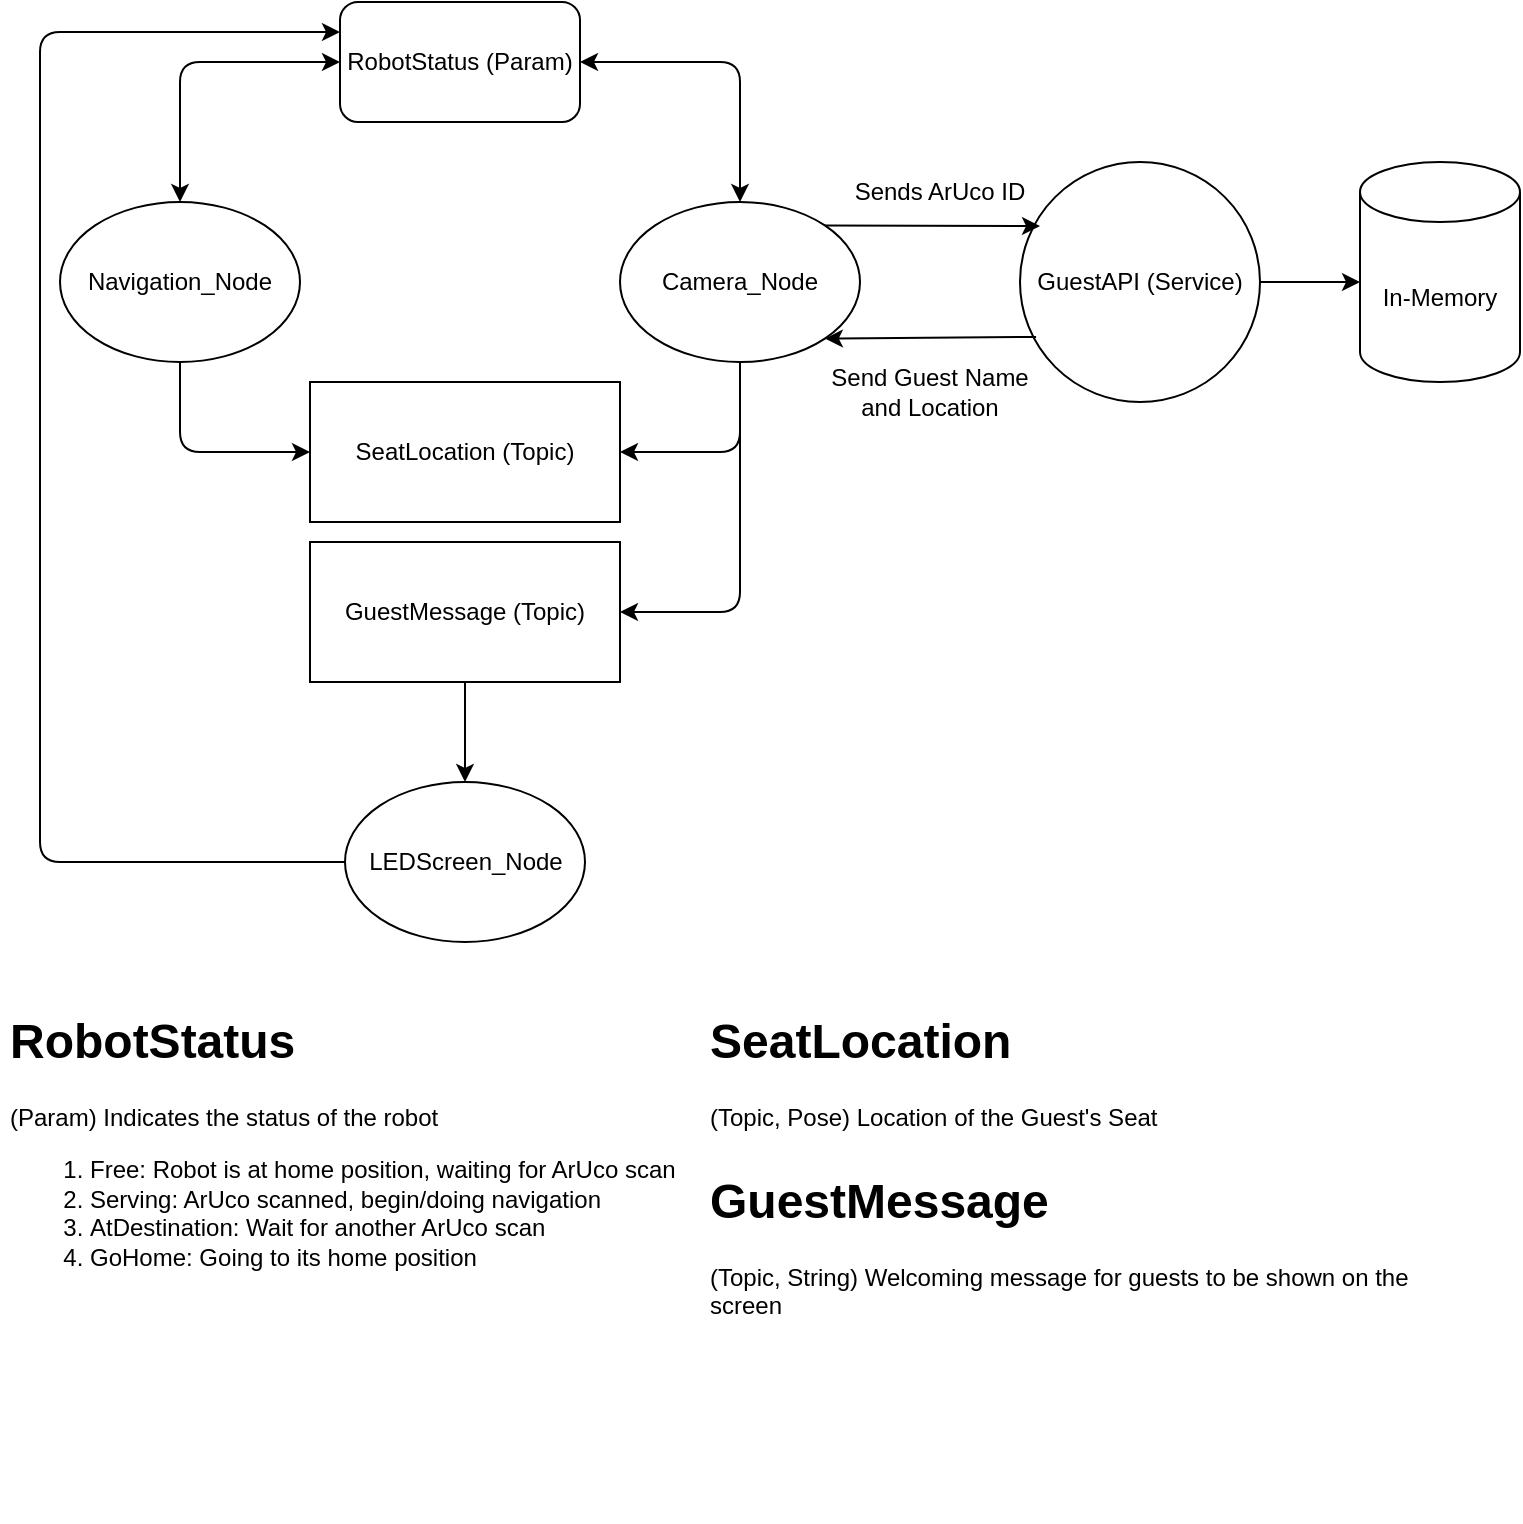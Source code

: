 <mxfile>
    <diagram id="DWDvGTDqUMvaEMkSsFly" name="Page-1">
        <mxGraphModel dx="698" dy="351" grid="1" gridSize="10" guides="1" tooltips="1" connect="1" arrows="1" fold="1" page="1" pageScale="1" pageWidth="850" pageHeight="1100" background="#ffffff" math="0" shadow="0">
            <root>
                <mxCell id="0"/>
                <mxCell id="1" parent="0"/>
                <mxCell id="4" value="Navigation_Node" style="ellipse;whiteSpace=wrap;html=1;" parent="1" vertex="1">
                    <mxGeometry x="90" y="170" width="120" height="80" as="geometry"/>
                </mxCell>
                <mxCell id="5" value="Camera_Node" style="ellipse;whiteSpace=wrap;html=1;" parent="1" vertex="1">
                    <mxGeometry x="370" y="170" width="120" height="80" as="geometry"/>
                </mxCell>
                <mxCell id="7" value="RobotStatus (Param)" style="rounded=1;whiteSpace=wrap;html=1;" parent="1" vertex="1">
                    <mxGeometry x="230" y="70" width="120" height="60" as="geometry"/>
                </mxCell>
                <mxCell id="11" value="" style="endArrow=classic;startArrow=classic;html=1;entryX=0;entryY=0.5;entryDx=0;entryDy=0;exitX=0.5;exitY=0;exitDx=0;exitDy=0;" parent="1" source="4" target="7" edge="1">
                    <mxGeometry width="50" height="50" relative="1" as="geometry">
                        <mxPoint x="230" y="230" as="sourcePoint"/>
                        <mxPoint x="280" y="180" as="targetPoint"/>
                        <Array as="points">
                            <mxPoint x="150" y="100"/>
                        </Array>
                    </mxGeometry>
                </mxCell>
                <mxCell id="12" value="" style="endArrow=classic;startArrow=classic;html=1;entryX=1;entryY=0.5;entryDx=0;entryDy=0;exitX=0.5;exitY=0;exitDx=0;exitDy=0;" parent="1" source="5" target="7" edge="1">
                    <mxGeometry width="50" height="50" relative="1" as="geometry">
                        <mxPoint x="230" y="230" as="sourcePoint"/>
                        <mxPoint x="280" y="180" as="targetPoint"/>
                        <Array as="points">
                            <mxPoint x="430" y="100"/>
                        </Array>
                    </mxGeometry>
                </mxCell>
                <mxCell id="14" value="SeatLocation (Topic)" style="rounded=0;whiteSpace=wrap;html=1;" parent="1" vertex="1">
                    <mxGeometry x="215" y="260" width="155" height="70" as="geometry"/>
                </mxCell>
                <mxCell id="16" value="" style="endArrow=classic;html=1;exitX=0.5;exitY=1;exitDx=0;exitDy=0;entryX=1;entryY=0.5;entryDx=0;entryDy=0;" parent="1" source="5" target="14" edge="1">
                    <mxGeometry width="50" height="50" relative="1" as="geometry">
                        <mxPoint x="360" y="260" as="sourcePoint"/>
                        <mxPoint x="410" y="330" as="targetPoint"/>
                        <Array as="points">
                            <mxPoint x="430" y="295"/>
                        </Array>
                    </mxGeometry>
                </mxCell>
                <mxCell id="18" value="GuestAPI (Service)" style="ellipse;whiteSpace=wrap;html=1;aspect=fixed;" parent="1" vertex="1">
                    <mxGeometry x="570" y="150" width="120" height="120" as="geometry"/>
                </mxCell>
                <mxCell id="22" value="" style="endArrow=classic;html=1;exitX=1;exitY=0;exitDx=0;exitDy=0;" parent="1" source="5" edge="1">
                    <mxGeometry width="50" height="50" relative="1" as="geometry">
                        <mxPoint x="430" y="260" as="sourcePoint"/>
                        <mxPoint x="580" y="182" as="targetPoint"/>
                    </mxGeometry>
                </mxCell>
                <mxCell id="23" value="" style="endArrow=classic;html=1;entryX=1;entryY=1;entryDx=0;entryDy=0;exitX=0.067;exitY=0.729;exitDx=0;exitDy=0;exitPerimeter=0;" parent="1" source="18" target="5" edge="1">
                    <mxGeometry width="50" height="50" relative="1" as="geometry">
                        <mxPoint x="590" y="290" as="sourcePoint"/>
                        <mxPoint x="520" y="300" as="targetPoint"/>
                    </mxGeometry>
                </mxCell>
                <mxCell id="24" value="Sends ArUco ID" style="text;html=1;strokeColor=none;fillColor=none;align=center;verticalAlign=middle;whiteSpace=wrap;rounded=0;" parent="1" vertex="1">
                    <mxGeometry x="480" y="150" width="100" height="30" as="geometry"/>
                </mxCell>
                <mxCell id="25" value="Send Guest Name&lt;br&gt;and Location" style="text;html=1;strokeColor=none;fillColor=none;align=center;verticalAlign=middle;whiteSpace=wrap;rounded=0;" parent="1" vertex="1">
                    <mxGeometry x="470" y="250" width="110" height="30" as="geometry"/>
                </mxCell>
                <mxCell id="27" value="" style="endArrow=classic;html=1;exitX=1;exitY=0.5;exitDx=0;exitDy=0;" parent="1" source="18" edge="1">
                    <mxGeometry width="50" height="50" relative="1" as="geometry">
                        <mxPoint x="540" y="310" as="sourcePoint"/>
                        <mxPoint x="740" y="210" as="targetPoint"/>
                    </mxGeometry>
                </mxCell>
                <mxCell id="28" value="In-Memory" style="shape=cylinder3;whiteSpace=wrap;html=1;boundedLbl=1;backgroundOutline=1;size=15;" parent="1" vertex="1">
                    <mxGeometry x="740" y="150" width="80" height="110" as="geometry"/>
                </mxCell>
                <mxCell id="29" value="GuestMessage (Topic)" style="rounded=0;whiteSpace=wrap;html=1;" parent="1" vertex="1">
                    <mxGeometry x="215" y="340" width="155" height="70" as="geometry"/>
                </mxCell>
                <mxCell id="30" value="" style="endArrow=classic;html=1;entryX=1;entryY=0.5;entryDx=0;entryDy=0;exitX=0.5;exitY=1;exitDx=0;exitDy=0;" parent="1" source="5" target="29" edge="1">
                    <mxGeometry width="50" height="50" relative="1" as="geometry">
                        <mxPoint x="430" y="290" as="sourcePoint"/>
                        <mxPoint x="430" y="290" as="targetPoint"/>
                        <Array as="points">
                            <mxPoint x="430" y="375"/>
                        </Array>
                    </mxGeometry>
                </mxCell>
                <mxCell id="31" value="" style="endArrow=classic;html=1;entryX=0;entryY=0.5;entryDx=0;entryDy=0;exitX=0.5;exitY=1;exitDx=0;exitDy=0;" parent="1" source="4" target="14" edge="1">
                    <mxGeometry width="50" height="50" relative="1" as="geometry">
                        <mxPoint x="150" y="300" as="sourcePoint"/>
                        <mxPoint x="380" y="220" as="targetPoint"/>
                        <Array as="points">
                            <mxPoint x="150" y="295"/>
                        </Array>
                    </mxGeometry>
                </mxCell>
                <mxCell id="32" value="LEDScreen_Node" style="ellipse;whiteSpace=wrap;html=1;" parent="1" vertex="1">
                    <mxGeometry x="232.5" y="460" width="120" height="80" as="geometry"/>
                </mxCell>
                <mxCell id="33" value="" style="endArrow=classic;html=1;exitX=0.5;exitY=1;exitDx=0;exitDy=0;entryX=0.5;entryY=0;entryDx=0;entryDy=0;" parent="1" source="29" target="32" edge="1">
                    <mxGeometry width="50" height="50" relative="1" as="geometry">
                        <mxPoint x="350" y="350" as="sourcePoint"/>
                        <mxPoint x="400" y="450" as="targetPoint"/>
                        <Array as="points"/>
                    </mxGeometry>
                </mxCell>
                <mxCell id="34" value="&lt;h1&gt;&lt;font color=&quot;#000000&quot;&gt;RobotStatus&lt;/font&gt;&lt;/h1&gt;&lt;p&gt;&lt;font color=&quot;#000000&quot;&gt;(Param) Indicates the status of the robot&lt;/font&gt;&lt;/p&gt;&lt;p&gt;&lt;/p&gt;&lt;ol&gt;&lt;li&gt;&lt;font color=&quot;#000000&quot;&gt;Free: Robot is at home position, waiting for ArUco scan&lt;/font&gt;&lt;/li&gt;&lt;li&gt;&lt;font color=&quot;#000000&quot;&gt;Serving: ArUco scanned, begin/doing navigation&lt;/font&gt;&lt;/li&gt;&lt;li&gt;&lt;font color=&quot;#000000&quot;&gt;AtDestination: Wait for another ArUco scan&lt;/font&gt;&lt;/li&gt;&lt;li&gt;&lt;font color=&quot;#000000&quot;&gt;GoHome: Going to its home position&lt;/font&gt;&lt;/li&gt;&lt;/ol&gt;&lt;p&gt;&lt;/p&gt;" style="text;html=1;strokeColor=none;fillColor=none;spacing=5;spacingTop=-20;whiteSpace=wrap;overflow=hidden;rounded=0;" parent="1" vertex="1">
                    <mxGeometry x="60" y="570" width="390" height="180" as="geometry"/>
                </mxCell>
                <mxCell id="36" value="" style="endArrow=classic;html=1;exitX=0;exitY=0.5;exitDx=0;exitDy=0;" parent="1" source="32" edge="1">
                    <mxGeometry width="50" height="50" relative="1" as="geometry">
                        <mxPoint x="400" y="300" as="sourcePoint"/>
                        <mxPoint x="230" y="85" as="targetPoint"/>
                        <Array as="points">
                            <mxPoint x="80" y="500"/>
                            <mxPoint x="80" y="85"/>
                        </Array>
                    </mxGeometry>
                </mxCell>
                <mxCell id="37" value="&lt;h1&gt;&lt;font color=&quot;#000000&quot;&gt;SeatLocation&lt;/font&gt;&lt;/h1&gt;&lt;p&gt;&lt;font color=&quot;#000000&quot;&gt;(Topic, Pose) Location of the Guest's Seat&lt;/font&gt;&lt;/p&gt;&lt;p&gt;&lt;/p&gt;" style="text;html=1;strokeColor=none;fillColor=none;spacing=5;spacingTop=-20;whiteSpace=wrap;overflow=hidden;rounded=0;" vertex="1" parent="1">
                    <mxGeometry x="410" y="570" width="390" height="180" as="geometry"/>
                </mxCell>
                <mxCell id="38" value="&lt;h1&gt;&lt;font color=&quot;#000000&quot;&gt;GuestMessage&lt;/font&gt;&lt;/h1&gt;&lt;p&gt;&lt;font color=&quot;#000000&quot;&gt;(Topic, String) Welcoming message for guests to be shown on the screen&lt;/font&gt;&lt;/p&gt;&lt;p&gt;&lt;/p&gt;" style="text;html=1;strokeColor=none;fillColor=none;spacing=5;spacingTop=-20;whiteSpace=wrap;overflow=hidden;rounded=0;" vertex="1" parent="1">
                    <mxGeometry x="410" y="650" width="390" height="180" as="geometry"/>
                </mxCell>
            </root>
        </mxGraphModel>
    </diagram>
</mxfile>